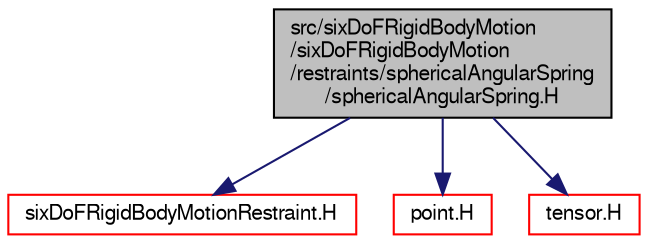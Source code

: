 digraph "src/sixDoFRigidBodyMotion/sixDoFRigidBodyMotion/restraints/sphericalAngularSpring/sphericalAngularSpring.H"
{
  bgcolor="transparent";
  edge [fontname="FreeSans",fontsize="10",labelfontname="FreeSans",labelfontsize="10"];
  node [fontname="FreeSans",fontsize="10",shape=record];
  Node0 [label="src/sixDoFRigidBodyMotion\l/sixDoFRigidBodyMotion\l/restraints/sphericalAngularSpring\l/sphericalAngularSpring.H",height=0.2,width=0.4,color="black", fillcolor="grey75", style="filled", fontcolor="black"];
  Node0 -> Node1 [color="midnightblue",fontsize="10",style="solid",fontname="FreeSans"];
  Node1 [label="sixDoFRigidBodyMotionRestraint.H",height=0.2,width=0.4,color="red",URL="$a14966.html"];
  Node0 -> Node154 [color="midnightblue",fontsize="10",style="solid",fontname="FreeSans"];
  Node154 [label="point.H",height=0.2,width=0.4,color="red",URL="$a12059.html"];
  Node0 -> Node155 [color="midnightblue",fontsize="10",style="solid",fontname="FreeSans"];
  Node155 [label="tensor.H",height=0.2,width=0.4,color="red",URL="$a12755.html"];
}

